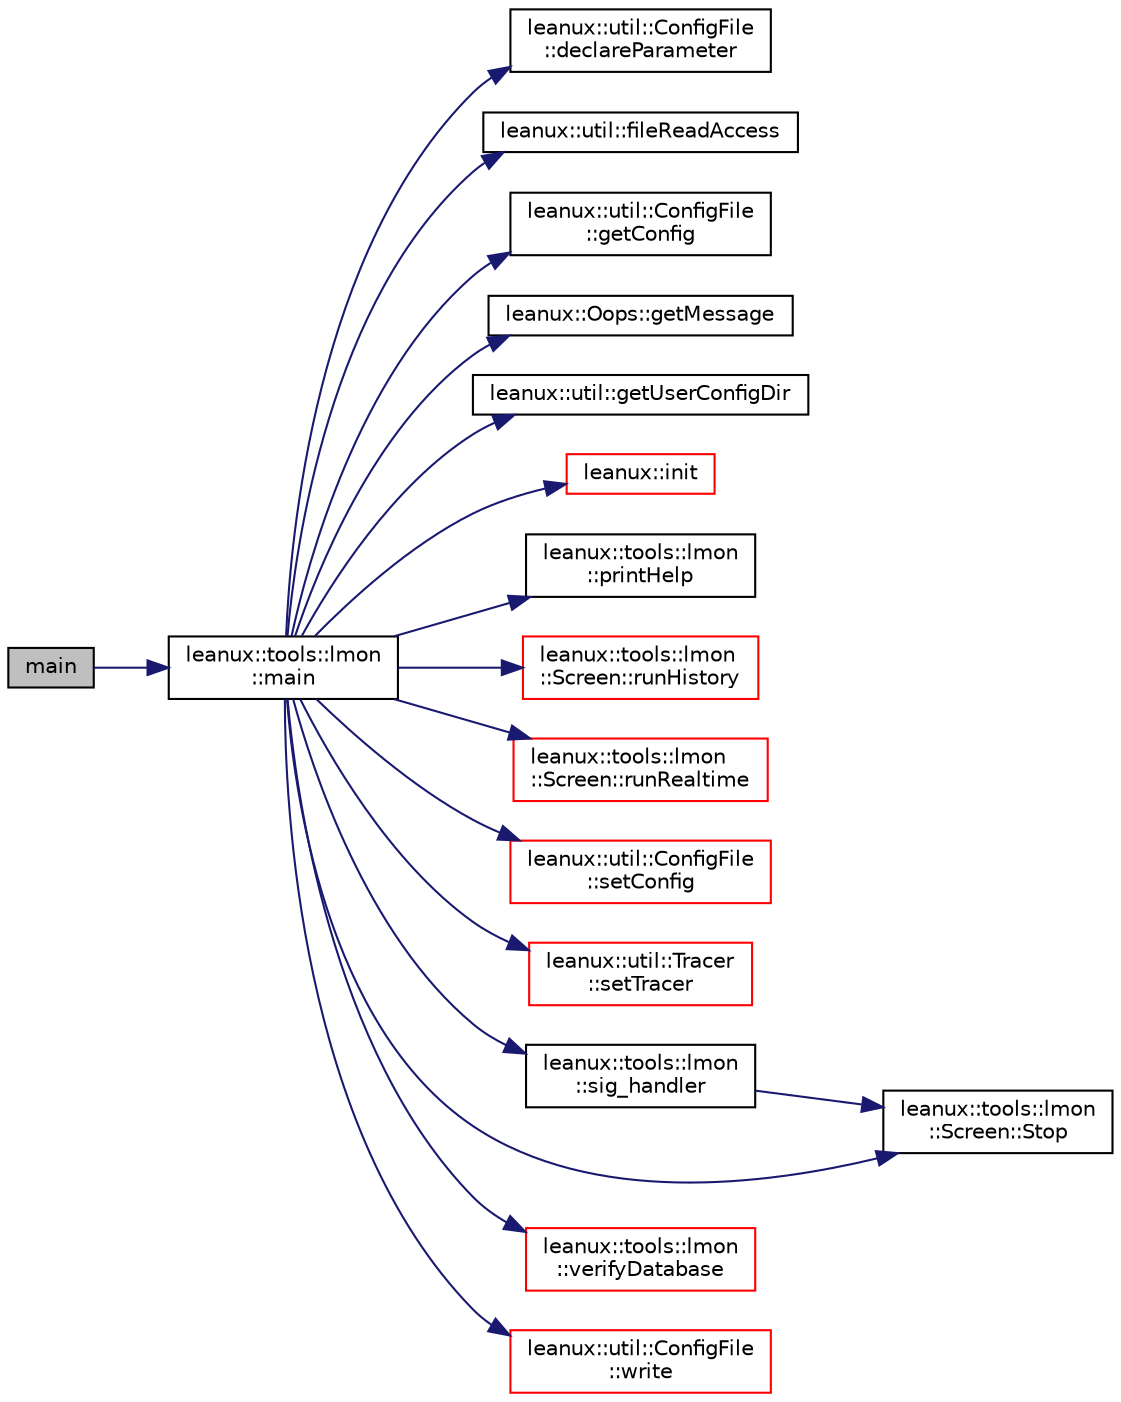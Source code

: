 digraph "main"
{
 // LATEX_PDF_SIZE
  bgcolor="transparent";
  edge [fontname="Helvetica",fontsize="10",labelfontname="Helvetica",labelfontsize="10"];
  node [fontname="Helvetica",fontsize="10",shape=record];
  rankdir="LR";
  Node1 [label="main",height=0.2,width=0.4,color="black", fillcolor="grey75", style="filled", fontcolor="black",tooltip="lmon entry point."];
  Node1 -> Node2 [color="midnightblue",fontsize="10",style="solid",fontname="Helvetica"];
  Node2 [label="leanux::tools::lmon\l::main",height=0.2,width=0.4,color="black",URL="$namespaceleanux_1_1tools_1_1lmon.html#a7f59af183bc55b66e3dc0844b473daaf",tooltip=" "];
  Node2 -> Node3 [color="midnightblue",fontsize="10",style="solid",fontname="Helvetica"];
  Node3 [label="leanux::util::ConfigFile\l::declareParameter",height=0.2,width=0.4,color="black",URL="$classleanux_1_1util_1_1ConfigFile.html#a7be94593ad2b942e9a47163e09839d88",tooltip="declare the configuration paramater and set a hardcoded default."];
  Node2 -> Node4 [color="midnightblue",fontsize="10",style="solid",fontname="Helvetica"];
  Node4 [label="leanux::util::fileReadAccess",height=0.2,width=0.4,color="black",URL="$namespaceleanux_1_1util.html#a6421ca2c46c56eebe1a486c6a498ce7d",tooltip="Test if a file exists and can be read."];
  Node2 -> Node5 [color="midnightblue",fontsize="10",style="solid",fontname="Helvetica"];
  Node5 [label="leanux::util::ConfigFile\l::getConfig",height=0.2,width=0.4,color="black",URL="$classleanux_1_1util_1_1ConfigFile.html#a8cef175948cd9727c732de3a605c99ba",tooltip="Get the ConfigurationFile object for the appname, or construct one if it does not exist."];
  Node2 -> Node6 [color="midnightblue",fontsize="10",style="solid",fontname="Helvetica"];
  Node6 [label="leanux::Oops::getMessage",height=0.2,width=0.4,color="black",URL="$classleanux_1_1Oops.html#a144d78069f0bb6388bbd1db6385418d2",tooltip="Get the Oops message."];
  Node2 -> Node7 [color="midnightblue",fontsize="10",style="solid",fontname="Helvetica"];
  Node7 [label="leanux::util::getUserConfigDir",height=0.2,width=0.4,color="black",URL="$namespaceleanux_1_1util.html#a7929eea191b64631040f40891e20ab97",tooltip="Return the config dir for the current user."];
  Node2 -> Node8 [color="midnightblue",fontsize="10",style="solid",fontname="Helvetica"];
  Node8 [label="leanux::init",height=0.2,width=0.4,color="red",URL="$namespaceleanux.html#a757c5a3a5fb84a0ab93de54fd0c8db30",tooltip="Initialize leanux, run checks to verify leanux is compatible with the runtime environment."];
  Node2 -> Node23 [color="midnightblue",fontsize="10",style="solid",fontname="Helvetica"];
  Node23 [label="leanux::tools::lmon\l::printHelp",height=0.2,width=0.4,color="black",URL="$namespaceleanux_1_1tools_1_1lmon.html#af9a7d2a8502671d378b18bb241adbb29",tooltip=" "];
  Node2 -> Node24 [color="midnightblue",fontsize="10",style="solid",fontname="Helvetica"];
  Node24 [label="leanux::tools::lmon\l::Screen::runHistory",height=0.2,width=0.4,color="red",URL="$classleanux_1_1tools_1_1lmon_1_1Screen.html#a010f9459d506af3a4251ea0a644282bd",tooltip="Run the Screen in history mode."];
  Node2 -> Node89 [color="midnightblue",fontsize="10",style="solid",fontname="Helvetica"];
  Node89 [label="leanux::tools::lmon\l::Screen::runRealtime",height=0.2,width=0.4,color="red",URL="$classleanux_1_1tools_1_1lmon_1_1Screen.html#aa3dfc925603031c15d1cd88405ca3c11",tooltip="Run the Screen in realtime mode."];
  Node2 -> Node139 [color="midnightblue",fontsize="10",style="solid",fontname="Helvetica"];
  Node139 [label="leanux::util::ConfigFile\l::setConfig",height=0.2,width=0.4,color="red",URL="$classleanux_1_1util_1_1ConfigFile.html#ad044e490e3603309c05ed01e06833b11",tooltip="set the application name and config file name."];
  Node2 -> Node142 [color="midnightblue",fontsize="10",style="solid",fontname="Helvetica"];
  Node142 [label="leanux::util::Tracer\l::setTracer",height=0.2,width=0.4,color="red",URL="$classleanux_1_1util_1_1Tracer.html#aa0f9d4ea1057730f331288be97102add",tooltip="Initialize the singleton."];
  Node2 -> Node144 [color="midnightblue",fontsize="10",style="solid",fontname="Helvetica"];
  Node144 [label="leanux::tools::lmon\l::sig_handler",height=0.2,width=0.4,color="black",URL="$namespaceleanux_1_1tools_1_1lmon.html#a0e5ec350e635a8a5cbda99cc700f83c7",tooltip="handle signals such a CTRL-C."];
  Node144 -> Node145 [color="midnightblue",fontsize="10",style="solid",fontname="Helvetica"];
  Node145 [label="leanux::tools::lmon\l::Screen::Stop",height=0.2,width=0.4,color="black",URL="$classleanux_1_1tools_1_1lmon_1_1Screen.html#aaf8d592184fafa6a7f80b66fa7e4caff",tooltip="Stop the Screen."];
  Node2 -> Node145 [color="midnightblue",fontsize="10",style="solid",fontname="Helvetica"];
  Node2 -> Node146 [color="midnightblue",fontsize="10",style="solid",fontname="Helvetica"];
  Node146 [label="leanux::tools::lmon\l::verifyDatabase",height=0.2,width=0.4,color="red",URL="$namespaceleanux_1_1tools_1_1lmon.html#a74b9d0f91075fc4d3f46a9e0e3213248",tooltip=" "];
  Node2 -> Node147 [color="midnightblue",fontsize="10",style="solid",fontname="Helvetica"];
  Node147 [label="leanux::util::ConfigFile\l::write",height=0.2,width=0.4,color="red",URL="$classleanux_1_1util_1_1ConfigFile.html#a51029ba31414b49297e706fe40832a6f",tooltip="write out the configuration file, including runtime modifications."];
}
